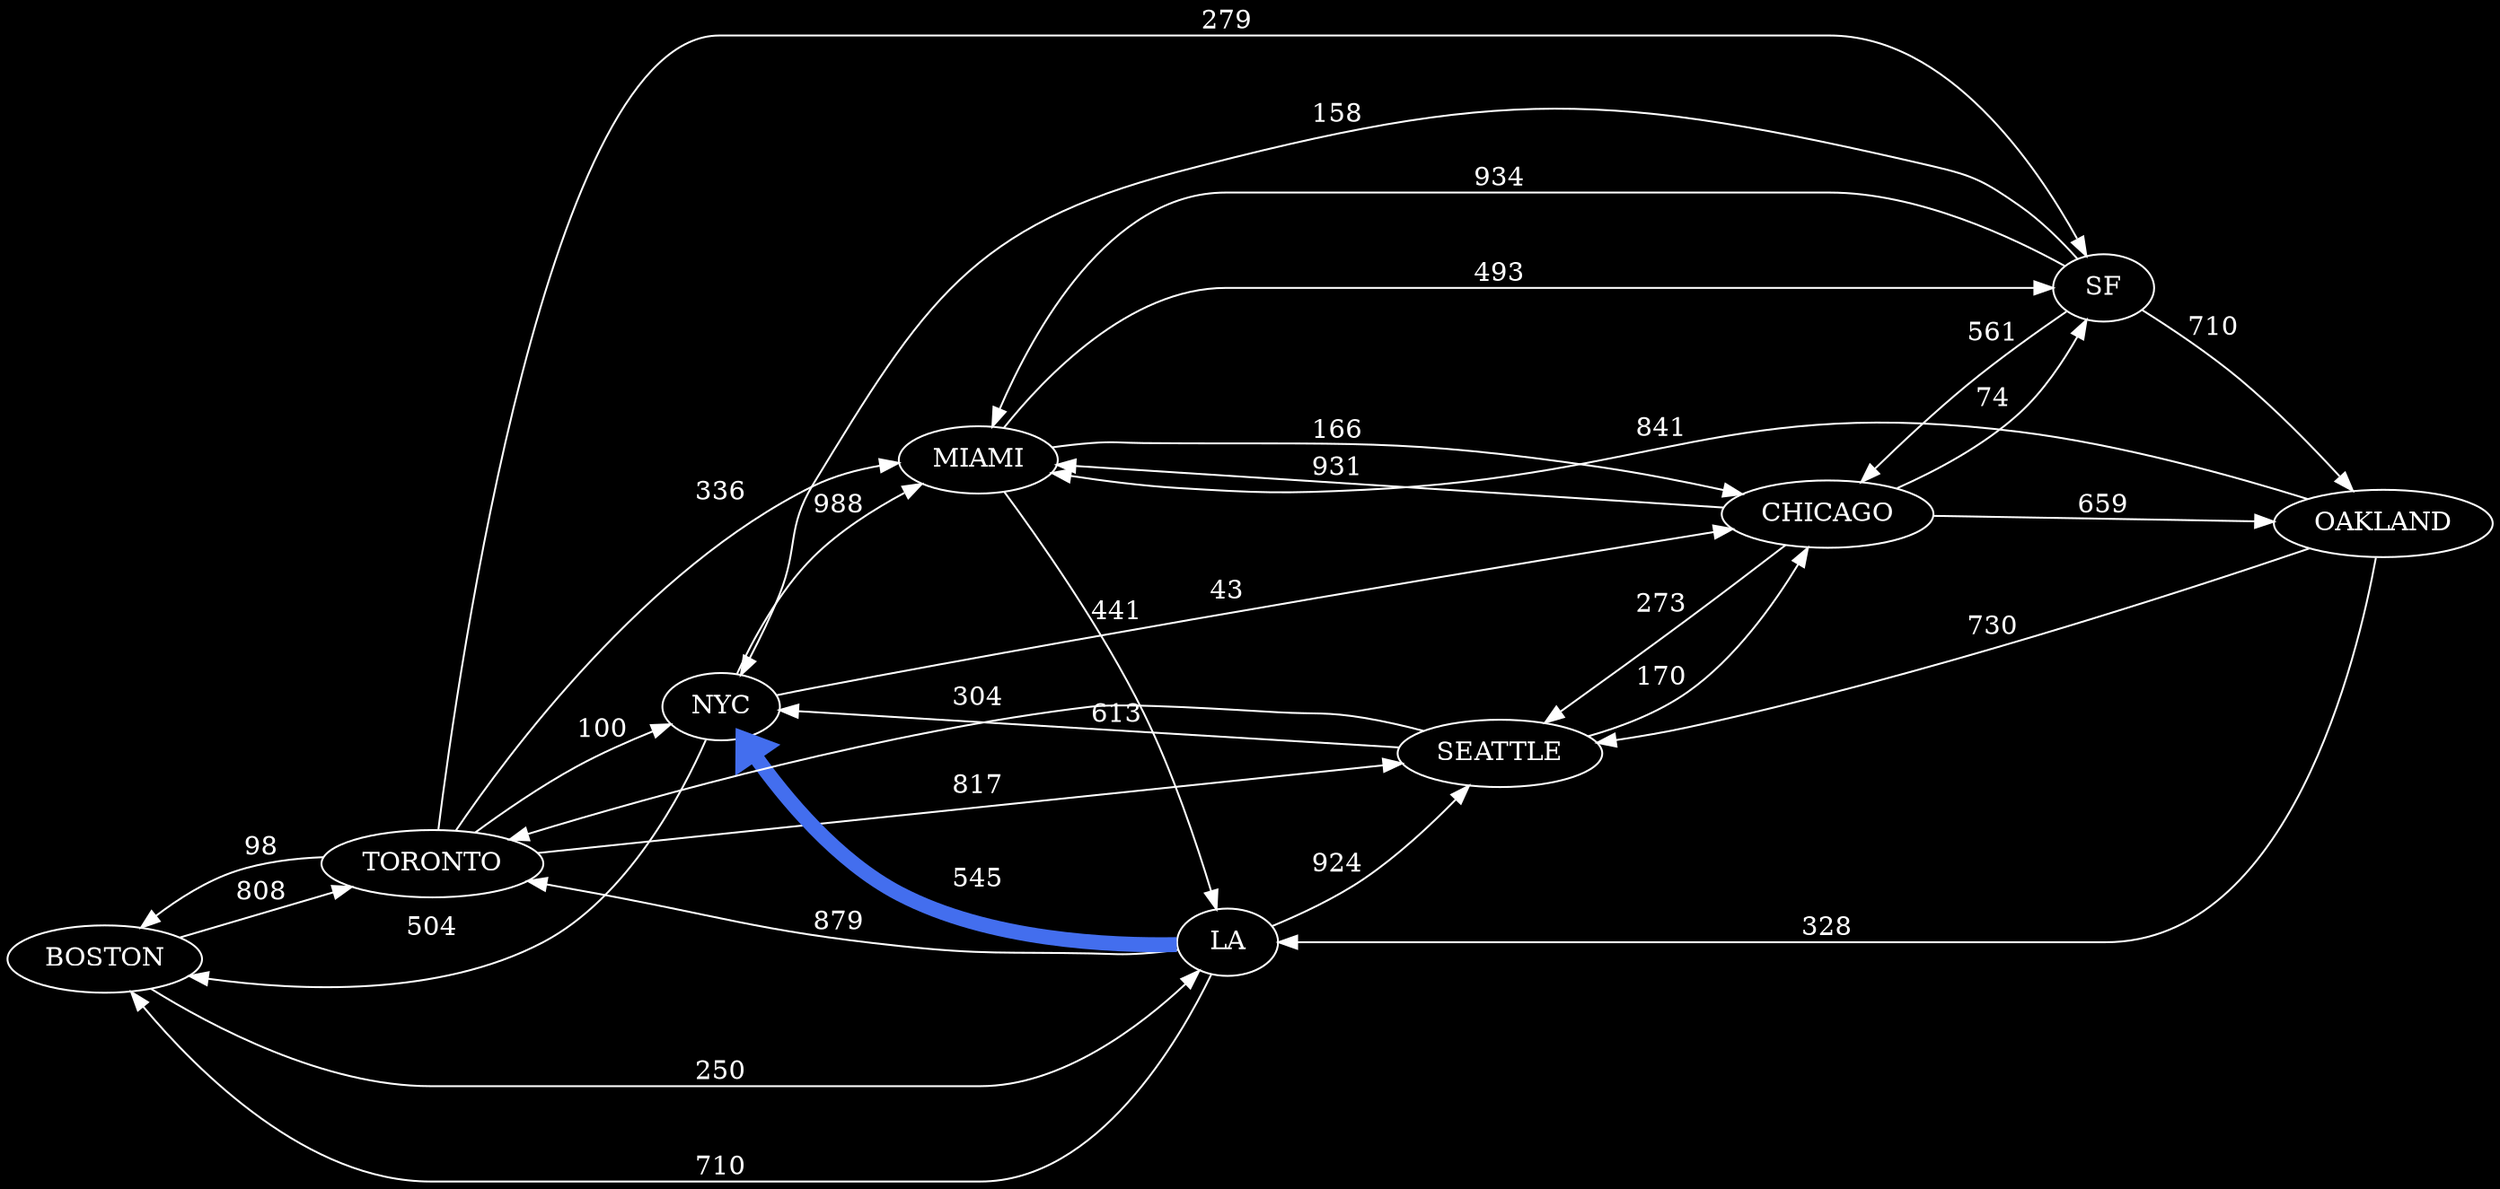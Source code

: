 digraph {
rankdir=LR ;
bgcolor="black";node [fontcolor="white",color="white"];
edge[color="white", fontcolor ="white"];BOSTON -> TORONTO [label="808",weight="808"];
BOSTON -> LA [label="250",weight="250"];
CHICAGO -> SF [label="74",weight="74"];
CHICAGO -> OAKLAND [label="659",weight="659"];
CHICAGO -> MIAMI [label="931",weight="931"];
CHICAGO -> SEATTLE [label="273",weight="273"];
LA -> NYC [label="545",weight="545",color=royalblue2,penwidth=8.0,fontSize=20,shape=Msquare];

LA -> TORONTO [label="879",weight="879"];
LA -> SEATTLE [label="924",weight="924"];
LA -> BOSTON [label="710",weight="710"];
MIAMI -> LA [label="441",weight="441"];
MIAMI -> CHICAGO [label="166",weight="166"];
MIAMI -> SF [label="493",weight="493"];
NYC -> CHICAGO [label="43",weight="43"];
NYC -> MIAMI [label="988",weight="988"];
NYC -> BOSTON [label="504",weight="504"];
OAKLAND -> LA [label="328",weight="328"];
OAKLAND -> SEATTLE [label="730",weight="730"];
OAKLAND -> MIAMI [label="841",weight="841"];
SEATTLE -> NYC [label="613",weight="613"];
SEATTLE -> TORONTO [label="304",weight="304"];
SEATTLE -> CHICAGO [label="170",weight="170"];
SF -> OAKLAND [label="710",weight="710"];
SF -> NYC [label="158",weight="158"];
SF -> CHICAGO [label="561",weight="561"];
SF -> MIAMI [label="934",weight="934"];
TORONTO -> NYC [label="100",weight="100"];
TORONTO -> SF [label="279",weight="279"];
TORONTO -> SEATTLE [label="817",weight="817"];
TORONTO -> MIAMI [label="336",weight="336"];
TORONTO -> BOSTON [label="98",weight="98"];
}